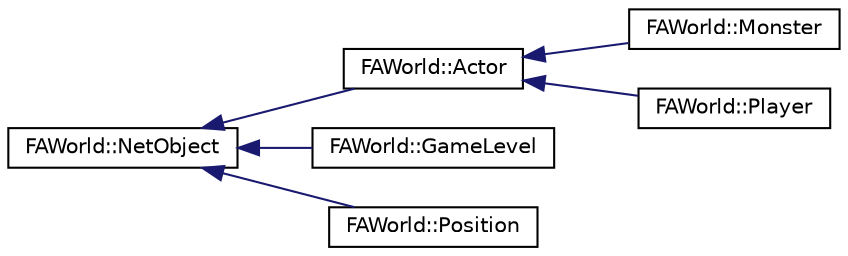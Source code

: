 digraph G
{
  edge [fontname="Helvetica",fontsize="10",labelfontname="Helvetica",labelfontsize="10"];
  node [fontname="Helvetica",fontsize="10",shape=record];
  rankdir="LR";
  Node1 [label="FAWorld::NetObject",height=0.2,width=0.4,color="black", fillcolor="white", style="filled",URL="$class_f_a_world_1_1_net_object.html"];
  Node1 -> Node2 [dir="back",color="midnightblue",fontsize="10",style="solid",fontname="Helvetica"];
  Node2 [label="FAWorld::Actor",height=0.2,width=0.4,color="black", fillcolor="white", style="filled",URL="$class_f_a_world_1_1_actor.html"];
  Node2 -> Node3 [dir="back",color="midnightblue",fontsize="10",style="solid",fontname="Helvetica"];
  Node3 [label="FAWorld::Monster",height=0.2,width=0.4,color="black", fillcolor="white", style="filled",URL="$class_f_a_world_1_1_monster.html"];
  Node2 -> Node4 [dir="back",color="midnightblue",fontsize="10",style="solid",fontname="Helvetica"];
  Node4 [label="FAWorld::Player",height=0.2,width=0.4,color="black", fillcolor="white", style="filled",URL="$class_f_a_world_1_1_player.html"];
  Node1 -> Node5 [dir="back",color="midnightblue",fontsize="10",style="solid",fontname="Helvetica"];
  Node5 [label="FAWorld::GameLevel",height=0.2,width=0.4,color="black", fillcolor="white", style="filled",URL="$class_f_a_world_1_1_game_level.html"];
  Node1 -> Node6 [dir="back",color="midnightblue",fontsize="10",style="solid",fontname="Helvetica"];
  Node6 [label="FAWorld::Position",height=0.2,width=0.4,color="black", fillcolor="white", style="filled",URL="$class_f_a_world_1_1_position.html"];
}
